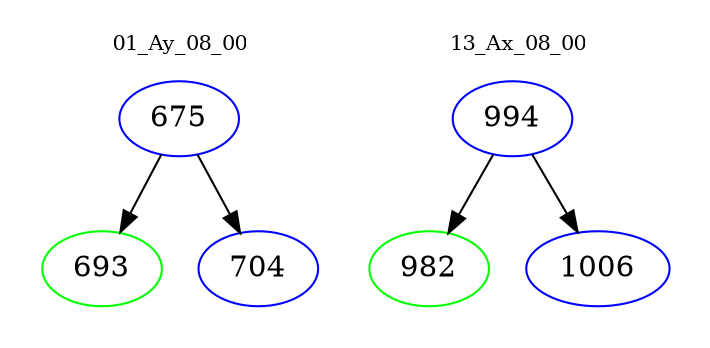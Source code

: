 digraph{
subgraph cluster_0 {
color = white
label = "01_Ay_08_00";
fontsize=10;
T0_675 [label="675", color="blue"]
T0_675 -> T0_693 [color="black"]
T0_693 [label="693", color="green"]
T0_675 -> T0_704 [color="black"]
T0_704 [label="704", color="blue"]
}
subgraph cluster_1 {
color = white
label = "13_Ax_08_00";
fontsize=10;
T1_994 [label="994", color="blue"]
T1_994 -> T1_982 [color="black"]
T1_982 [label="982", color="green"]
T1_994 -> T1_1006 [color="black"]
T1_1006 [label="1006", color="blue"]
}
}
